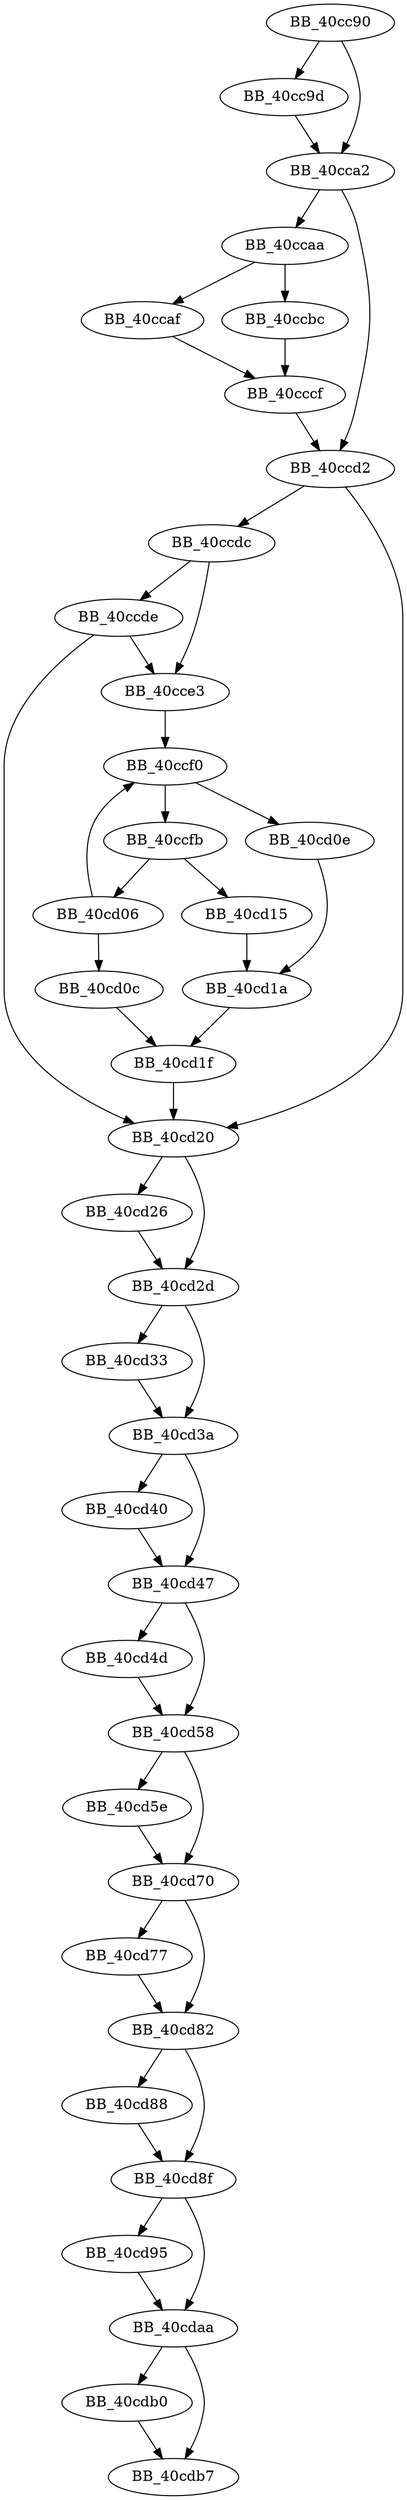 DiGraph sub_40CC90{
BB_40cc90->BB_40cc9d
BB_40cc90->BB_40cca2
BB_40cc9d->BB_40cca2
BB_40cca2->BB_40ccaa
BB_40cca2->BB_40ccd2
BB_40ccaa->BB_40ccaf
BB_40ccaa->BB_40ccbc
BB_40ccaf->BB_40cccf
BB_40ccbc->BB_40cccf
BB_40cccf->BB_40ccd2
BB_40ccd2->BB_40ccdc
BB_40ccd2->BB_40cd20
BB_40ccdc->BB_40ccde
BB_40ccdc->BB_40cce3
BB_40ccde->BB_40cce3
BB_40ccde->BB_40cd20
BB_40cce3->BB_40ccf0
BB_40ccf0->BB_40ccfb
BB_40ccf0->BB_40cd0e
BB_40ccfb->BB_40cd06
BB_40ccfb->BB_40cd15
BB_40cd06->BB_40ccf0
BB_40cd06->BB_40cd0c
BB_40cd0c->BB_40cd1f
BB_40cd0e->BB_40cd1a
BB_40cd15->BB_40cd1a
BB_40cd1a->BB_40cd1f
BB_40cd1f->BB_40cd20
BB_40cd20->BB_40cd26
BB_40cd20->BB_40cd2d
BB_40cd26->BB_40cd2d
BB_40cd2d->BB_40cd33
BB_40cd2d->BB_40cd3a
BB_40cd33->BB_40cd3a
BB_40cd3a->BB_40cd40
BB_40cd3a->BB_40cd47
BB_40cd40->BB_40cd47
BB_40cd47->BB_40cd4d
BB_40cd47->BB_40cd58
BB_40cd4d->BB_40cd58
BB_40cd58->BB_40cd5e
BB_40cd58->BB_40cd70
BB_40cd5e->BB_40cd70
BB_40cd70->BB_40cd77
BB_40cd70->BB_40cd82
BB_40cd77->BB_40cd82
BB_40cd82->BB_40cd88
BB_40cd82->BB_40cd8f
BB_40cd88->BB_40cd8f
BB_40cd8f->BB_40cd95
BB_40cd8f->BB_40cdaa
BB_40cd95->BB_40cdaa
BB_40cdaa->BB_40cdb0
BB_40cdaa->BB_40cdb7
BB_40cdb0->BB_40cdb7
}
